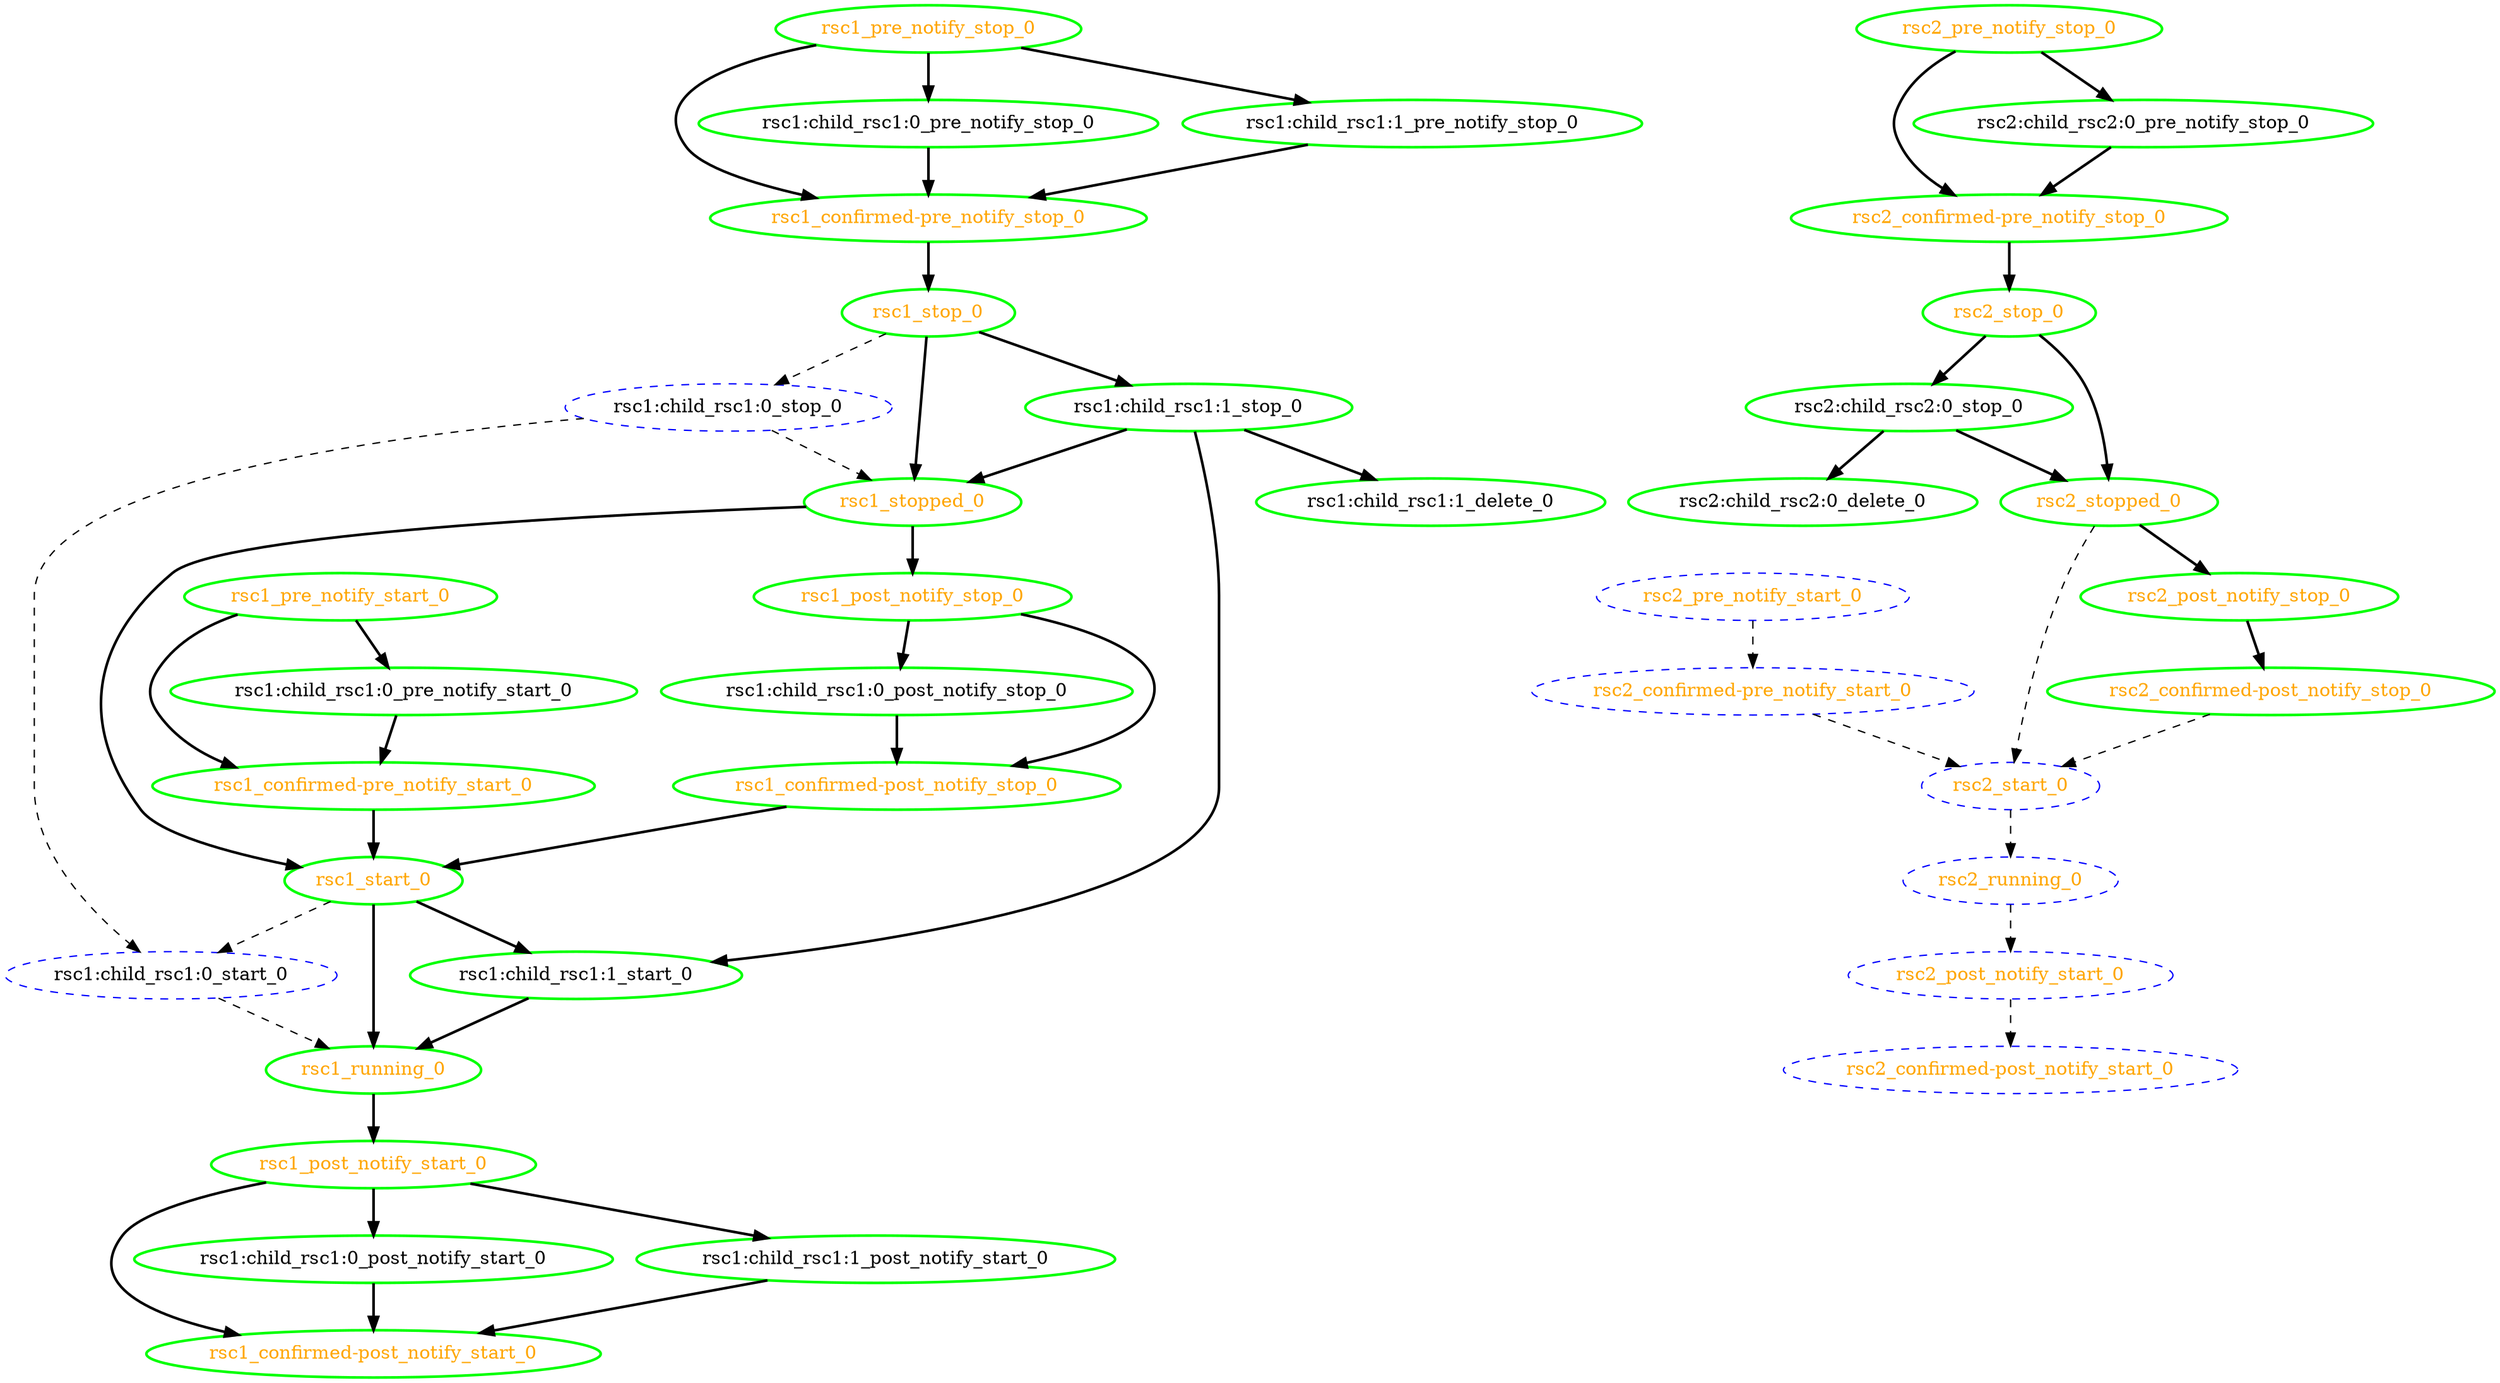 digraph "g" {
	size = "30,30"
"rsc1:child_rsc1:0_stop_0" [ style="dashed" color="blue" fontcolor="black" ]
"rsc1:child_rsc1:0_start_0" [ style="dashed" color="blue" fontcolor="black" ]
"rsc1:child_rsc1:1_stop_0" [ tooltip="node2" style=bold color="green" fontcolor="black" ]
"rsc1:child_rsc1:1_start_0" [ tooltip="node1" style=bold color="green" fontcolor="black" ]
"rsc1:child_rsc1:1_delete_0" [ tooltip="node2" style=bold color="green" fontcolor="black" ]
"rsc1_start_0" [ tooltip="" style=bold color="green" fontcolor="orange" ]
"rsc1_running_0" [ tooltip="" style=bold color="green" fontcolor="orange" ]
"rsc1_pre_notify_start_0" [ tooltip="" style=bold color="green" fontcolor="orange" ]
"rsc1_confirmed-pre_notify_start_0" [ tooltip="" style=bold color="green" fontcolor="orange" ]
"rsc1_post_notify_start_0" [ tooltip="" style=bold color="green" fontcolor="orange" ]
"rsc1_confirmed-post_notify_start_0" [ tooltip="" style=bold color="green" fontcolor="orange" ]
"rsc1_stop_0" [ tooltip="" style=bold color="green" fontcolor="orange" ]
"rsc1_stopped_0" [ tooltip="" style=bold color="green" fontcolor="orange" ]
"rsc1_pre_notify_stop_0" [ tooltip="" style=bold color="green" fontcolor="orange" ]
"rsc1_confirmed-pre_notify_stop_0" [ tooltip="" style=bold color="green" fontcolor="orange" ]
"rsc1_post_notify_stop_0" [ tooltip="" style=bold color="green" fontcolor="orange" ]
"rsc1_confirmed-post_notify_stop_0" [ tooltip="" style=bold color="green" fontcolor="orange" ]
"rsc2:child_rsc2:0_stop_0" [ tooltip="node1" style=bold color="green" fontcolor="black" ]
"rsc2:child_rsc2:0_delete_0" [ tooltip="node1" style=bold color="green" fontcolor="black" ]
"rsc2_start_0" [ style="dashed" color="blue" fontcolor="orange" ]
"rsc2_running_0" [ style="dashed" color="blue" fontcolor="orange" ]
"rsc2_pre_notify_start_0" [ style="dashed" color="blue" fontcolor="orange" ]
"rsc2_confirmed-pre_notify_start_0" [ style="dashed" color="blue" fontcolor="orange" ]
"rsc2_post_notify_start_0" [ style="dashed" color="blue" fontcolor="orange" ]
"rsc2_confirmed-post_notify_start_0" [ style="dashed" color="blue" fontcolor="orange" ]
"rsc2_stop_0" [ tooltip="" style=bold color="green" fontcolor="orange" ]
"rsc2_stopped_0" [ tooltip="" style=bold color="green" fontcolor="orange" ]
"rsc2_pre_notify_stop_0" [ tooltip="" style=bold color="green" fontcolor="orange" ]
"rsc2_confirmed-pre_notify_stop_0" [ tooltip="" style=bold color="green" fontcolor="orange" ]
"rsc2_post_notify_stop_0" [ tooltip="" style=bold color="green" fontcolor="orange" ]
"rsc2_confirmed-post_notify_stop_0" [ tooltip="" style=bold color="green" fontcolor="orange" ]
"rsc1:child_rsc1:0_pre_notify_start_0" [ tooltip="node1" style=bold color="green" fontcolor="black" ]
"rsc1:child_rsc1:0_post_notify_start_0" [ tooltip="node1" style=bold color="green" fontcolor="black" ]
"rsc1:child_rsc1:0_pre_notify_stop_0" [ tooltip="node1" style=bold color="green" fontcolor="black" ]
"rsc1:child_rsc1:0_post_notify_stop_0" [ tooltip="node1" style=bold color="green" fontcolor="black" ]
"rsc1:child_rsc1:1_post_notify_start_0" [ tooltip="node1" style=bold color="green" fontcolor="black" ]
"rsc1:child_rsc1:1_pre_notify_stop_0" [ tooltip="node2" style=bold color="green" fontcolor="black" ]
"rsc2:child_rsc2:0_pre_notify_stop_0" [ tooltip="node1" style=bold color="green" fontcolor="black" ]
"rsc1_stop_0" -> "rsc1:child_rsc1:0_stop_0" [ style = dashed]
"rsc1:child_rsc1:0_stop_0" -> "rsc1:child_rsc1:0_start_0" [ style = dashed]
"rsc1_start_0" -> "rsc1:child_rsc1:0_start_0" [ style = dashed]
"rsc1_stop_0" -> "rsc1:child_rsc1:1_stop_0" [ style = bold]
"rsc1:child_rsc1:1_stop_0" -> "rsc1:child_rsc1:1_start_0" [ style = bold]
"rsc1_start_0" -> "rsc1:child_rsc1:1_start_0" [ style = bold]
"rsc1:child_rsc1:1_stop_0" -> "rsc1:child_rsc1:1_delete_0" [ style = bold]
"rsc1_confirmed-pre_notify_start_0" -> "rsc1_start_0" [ style = bold]
"rsc1_stopped_0" -> "rsc1_start_0" [ style = bold]
"rsc1_confirmed-post_notify_stop_0" -> "rsc1_start_0" [ style = bold]
"rsc1:child_rsc1:0_start_0" -> "rsc1_running_0" [ style = dashed]
"rsc1:child_rsc1:1_start_0" -> "rsc1_running_0" [ style = bold]
"rsc1_start_0" -> "rsc1_running_0" [ style = bold]
"rsc1_pre_notify_start_0" -> "rsc1_confirmed-pre_notify_start_0" [ style = bold]
"rsc1:child_rsc1:0_pre_notify_start_0" -> "rsc1_confirmed-pre_notify_start_0" [ style = bold]
"rsc1_running_0" -> "rsc1_post_notify_start_0" [ style = bold]
"rsc1_post_notify_start_0" -> "rsc1_confirmed-post_notify_start_0" [ style = bold]
"rsc1:child_rsc1:0_post_notify_start_0" -> "rsc1_confirmed-post_notify_start_0" [ style = bold]
"rsc1:child_rsc1:1_post_notify_start_0" -> "rsc1_confirmed-post_notify_start_0" [ style = bold]
"rsc1_confirmed-pre_notify_stop_0" -> "rsc1_stop_0" [ style = bold]
"rsc1:child_rsc1:0_stop_0" -> "rsc1_stopped_0" [ style = dashed]
"rsc1:child_rsc1:1_stop_0" -> "rsc1_stopped_0" [ style = bold]
"rsc1_stop_0" -> "rsc1_stopped_0" [ style = bold]
"rsc1_pre_notify_stop_0" -> "rsc1_confirmed-pre_notify_stop_0" [ style = bold]
"rsc1:child_rsc1:0_pre_notify_stop_0" -> "rsc1_confirmed-pre_notify_stop_0" [ style = bold]
"rsc1:child_rsc1:1_pre_notify_stop_0" -> "rsc1_confirmed-pre_notify_stop_0" [ style = bold]
"rsc1_stopped_0" -> "rsc1_post_notify_stop_0" [ style = bold]
"rsc1_post_notify_stop_0" -> "rsc1_confirmed-post_notify_stop_0" [ style = bold]
"rsc1:child_rsc1:0_post_notify_stop_0" -> "rsc1_confirmed-post_notify_stop_0" [ style = bold]
"rsc2_stop_0" -> "rsc2:child_rsc2:0_stop_0" [ style = bold]
"rsc2:child_rsc2:0_stop_0" -> "rsc2:child_rsc2:0_delete_0" [ style = bold]
"rsc2_confirmed-pre_notify_start_0" -> "rsc2_start_0" [ style = dashed]
"rsc2_confirmed-post_notify_stop_0" -> "rsc2_start_0" [ style = dashed]
"rsc2_stopped_0" -> "rsc2_start_0" [ style = dashed]
"rsc2_start_0" -> "rsc2_running_0" [ style = dashed]
"rsc2_pre_notify_start_0" -> "rsc2_confirmed-pre_notify_start_0" [ style = dashed]
"rsc2_running_0" -> "rsc2_post_notify_start_0" [ style = dashed]
"rsc2_post_notify_start_0" -> "rsc2_confirmed-post_notify_start_0" [ style = dashed]
"rsc2_confirmed-pre_notify_stop_0" -> "rsc2_stop_0" [ style = bold]
"rsc2:child_rsc2:0_stop_0" -> "rsc2_stopped_0" [ style = bold]
"rsc2_stop_0" -> "rsc2_stopped_0" [ style = bold]
"rsc2_pre_notify_stop_0" -> "rsc2_confirmed-pre_notify_stop_0" [ style = bold]
"rsc2:child_rsc2:0_pre_notify_stop_0" -> "rsc2_confirmed-pre_notify_stop_0" [ style = bold]
"rsc2_stopped_0" -> "rsc2_post_notify_stop_0" [ style = bold]
"rsc2_post_notify_stop_0" -> "rsc2_confirmed-post_notify_stop_0" [ style = bold]
"rsc1_pre_notify_start_0" -> "rsc1:child_rsc1:0_pre_notify_start_0" [ style = bold]
"rsc1_post_notify_start_0" -> "rsc1:child_rsc1:0_post_notify_start_0" [ style = bold]
"rsc1_pre_notify_stop_0" -> "rsc1:child_rsc1:0_pre_notify_stop_0" [ style = bold]
"rsc1_post_notify_stop_0" -> "rsc1:child_rsc1:0_post_notify_stop_0" [ style = bold]
"rsc1_post_notify_start_0" -> "rsc1:child_rsc1:1_post_notify_start_0" [ style = bold]
"rsc1_pre_notify_stop_0" -> "rsc1:child_rsc1:1_pre_notify_stop_0" [ style = bold]
"rsc2_pre_notify_stop_0" -> "rsc2:child_rsc2:0_pre_notify_stop_0" [ style = bold]
}

